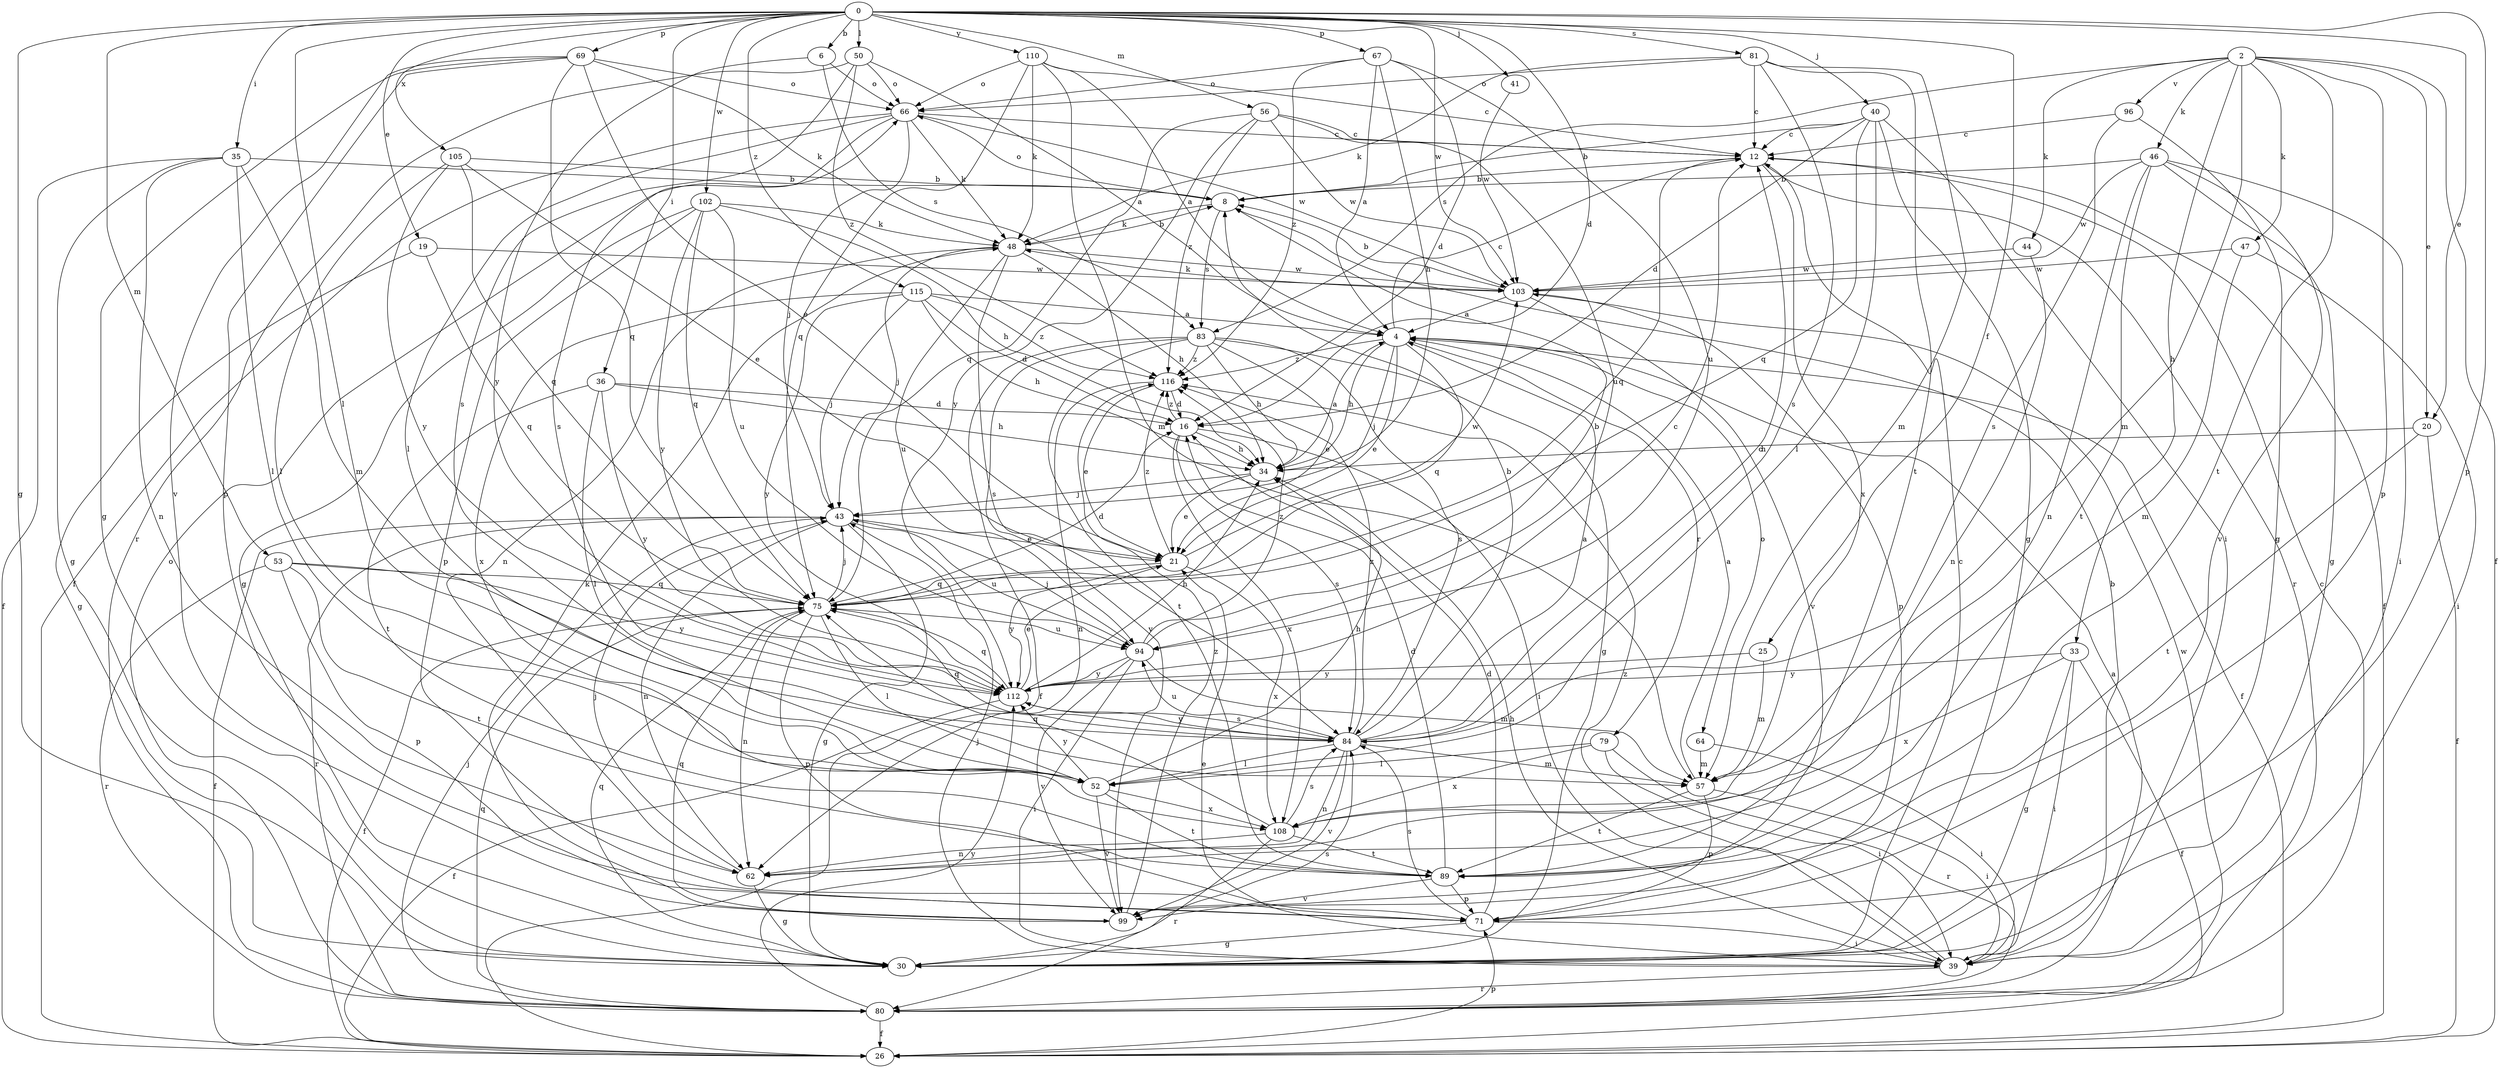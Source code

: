 strict digraph  {
0;
2;
4;
6;
8;
12;
16;
19;
20;
21;
25;
26;
30;
33;
34;
35;
36;
39;
40;
41;
43;
44;
46;
47;
48;
50;
52;
53;
56;
57;
62;
64;
66;
67;
69;
71;
75;
79;
80;
81;
83;
84;
89;
94;
96;
99;
102;
103;
105;
108;
110;
112;
115;
116;
0 -> 6  [label=b];
0 -> 16  [label=d];
0 -> 19  [label=e];
0 -> 20  [label=e];
0 -> 25  [label=f];
0 -> 30  [label=g];
0 -> 35  [label=i];
0 -> 36  [label=i];
0 -> 40  [label=j];
0 -> 41  [label=j];
0 -> 50  [label=l];
0 -> 52  [label=l];
0 -> 53  [label=m];
0 -> 56  [label=m];
0 -> 67  [label=p];
0 -> 69  [label=p];
0 -> 71  [label=p];
0 -> 81  [label=s];
0 -> 102  [label=w];
0 -> 103  [label=w];
0 -> 105  [label=x];
0 -> 110  [label=y];
0 -> 115  [label=z];
2 -> 20  [label=e];
2 -> 26  [label=f];
2 -> 33  [label=h];
2 -> 44  [label=k];
2 -> 46  [label=k];
2 -> 47  [label=k];
2 -> 57  [label=m];
2 -> 71  [label=p];
2 -> 83  [label=s];
2 -> 89  [label=t];
2 -> 96  [label=v];
4 -> 12  [label=c];
4 -> 21  [label=e];
4 -> 26  [label=f];
4 -> 34  [label=h];
4 -> 43  [label=j];
4 -> 64  [label=o];
4 -> 75  [label=q];
4 -> 79  [label=r];
4 -> 116  [label=z];
6 -> 66  [label=o];
6 -> 83  [label=s];
6 -> 112  [label=y];
8 -> 48  [label=k];
8 -> 66  [label=o];
8 -> 83  [label=s];
12 -> 8  [label=b];
12 -> 26  [label=f];
12 -> 75  [label=q];
12 -> 80  [label=r];
12 -> 108  [label=x];
16 -> 34  [label=h];
16 -> 39  [label=i];
16 -> 84  [label=s];
16 -> 108  [label=x];
16 -> 116  [label=z];
19 -> 30  [label=g];
19 -> 75  [label=q];
19 -> 103  [label=w];
20 -> 26  [label=f];
20 -> 34  [label=h];
20 -> 89  [label=t];
21 -> 75  [label=q];
21 -> 103  [label=w];
21 -> 108  [label=x];
21 -> 112  [label=y];
21 -> 116  [label=z];
25 -> 57  [label=m];
25 -> 112  [label=y];
26 -> 71  [label=p];
30 -> 12  [label=c];
30 -> 75  [label=q];
30 -> 84  [label=s];
33 -> 26  [label=f];
33 -> 30  [label=g];
33 -> 39  [label=i];
33 -> 108  [label=x];
33 -> 112  [label=y];
34 -> 4  [label=a];
34 -> 21  [label=e];
34 -> 43  [label=j];
35 -> 8  [label=b];
35 -> 26  [label=f];
35 -> 30  [label=g];
35 -> 52  [label=l];
35 -> 57  [label=m];
35 -> 62  [label=n];
36 -> 16  [label=d];
36 -> 34  [label=h];
36 -> 52  [label=l];
36 -> 89  [label=t];
36 -> 112  [label=y];
39 -> 8  [label=b];
39 -> 21  [label=e];
39 -> 34  [label=h];
39 -> 43  [label=j];
39 -> 80  [label=r];
39 -> 116  [label=z];
40 -> 8  [label=b];
40 -> 12  [label=c];
40 -> 16  [label=d];
40 -> 30  [label=g];
40 -> 39  [label=i];
40 -> 52  [label=l];
40 -> 75  [label=q];
41 -> 103  [label=w];
43 -> 21  [label=e];
43 -> 26  [label=f];
43 -> 30  [label=g];
43 -> 62  [label=n];
43 -> 80  [label=r];
43 -> 94  [label=u];
44 -> 62  [label=n];
44 -> 103  [label=w];
46 -> 8  [label=b];
46 -> 30  [label=g];
46 -> 39  [label=i];
46 -> 62  [label=n];
46 -> 89  [label=t];
46 -> 99  [label=v];
46 -> 103  [label=w];
47 -> 39  [label=i];
47 -> 57  [label=m];
47 -> 103  [label=w];
48 -> 8  [label=b];
48 -> 34  [label=h];
48 -> 43  [label=j];
48 -> 62  [label=n];
48 -> 84  [label=s];
48 -> 94  [label=u];
48 -> 103  [label=w];
50 -> 4  [label=a];
50 -> 66  [label=o];
50 -> 80  [label=r];
50 -> 84  [label=s];
50 -> 116  [label=z];
52 -> 34  [label=h];
52 -> 89  [label=t];
52 -> 99  [label=v];
52 -> 108  [label=x];
52 -> 112  [label=y];
53 -> 71  [label=p];
53 -> 75  [label=q];
53 -> 80  [label=r];
53 -> 89  [label=t];
53 -> 112  [label=y];
56 -> 12  [label=c];
56 -> 75  [label=q];
56 -> 94  [label=u];
56 -> 103  [label=w];
56 -> 112  [label=y];
56 -> 116  [label=z];
57 -> 4  [label=a];
57 -> 39  [label=i];
57 -> 71  [label=p];
57 -> 89  [label=t];
62 -> 30  [label=g];
62 -> 43  [label=j];
64 -> 39  [label=i];
64 -> 57  [label=m];
66 -> 12  [label=c];
66 -> 26  [label=f];
66 -> 43  [label=j];
66 -> 48  [label=k];
66 -> 52  [label=l];
66 -> 84  [label=s];
66 -> 103  [label=w];
67 -> 4  [label=a];
67 -> 16  [label=d];
67 -> 34  [label=h];
67 -> 66  [label=o];
67 -> 94  [label=u];
67 -> 116  [label=z];
69 -> 21  [label=e];
69 -> 30  [label=g];
69 -> 48  [label=k];
69 -> 66  [label=o];
69 -> 71  [label=p];
69 -> 75  [label=q];
69 -> 99  [label=v];
71 -> 16  [label=d];
71 -> 30  [label=g];
71 -> 39  [label=i];
71 -> 84  [label=s];
75 -> 16  [label=d];
75 -> 26  [label=f];
75 -> 43  [label=j];
75 -> 52  [label=l];
75 -> 62  [label=n];
75 -> 71  [label=p];
75 -> 94  [label=u];
79 -> 39  [label=i];
79 -> 52  [label=l];
79 -> 80  [label=r];
79 -> 108  [label=x];
80 -> 4  [label=a];
80 -> 12  [label=c];
80 -> 26  [label=f];
80 -> 43  [label=j];
80 -> 66  [label=o];
80 -> 75  [label=q];
80 -> 103  [label=w];
80 -> 112  [label=y];
81 -> 12  [label=c];
81 -> 48  [label=k];
81 -> 57  [label=m];
81 -> 66  [label=o];
81 -> 84  [label=s];
81 -> 89  [label=t];
83 -> 21  [label=e];
83 -> 26  [label=f];
83 -> 30  [label=g];
83 -> 34  [label=h];
83 -> 84  [label=s];
83 -> 89  [label=t];
83 -> 99  [label=v];
83 -> 116  [label=z];
84 -> 4  [label=a];
84 -> 8  [label=b];
84 -> 12  [label=c];
84 -> 52  [label=l];
84 -> 57  [label=m];
84 -> 62  [label=n];
84 -> 75  [label=q];
84 -> 94  [label=u];
84 -> 99  [label=v];
84 -> 112  [label=y];
84 -> 116  [label=z];
89 -> 16  [label=d];
89 -> 71  [label=p];
89 -> 99  [label=v];
94 -> 8  [label=b];
94 -> 39  [label=i];
94 -> 43  [label=j];
94 -> 57  [label=m];
94 -> 99  [label=v];
94 -> 112  [label=y];
94 -> 116  [label=z];
96 -> 12  [label=c];
96 -> 30  [label=g];
96 -> 84  [label=s];
99 -> 48  [label=k];
99 -> 75  [label=q];
99 -> 116  [label=z];
102 -> 30  [label=g];
102 -> 34  [label=h];
102 -> 48  [label=k];
102 -> 71  [label=p];
102 -> 75  [label=q];
102 -> 94  [label=u];
102 -> 112  [label=y];
103 -> 4  [label=a];
103 -> 8  [label=b];
103 -> 48  [label=k];
103 -> 71  [label=p];
103 -> 99  [label=v];
105 -> 8  [label=b];
105 -> 21  [label=e];
105 -> 52  [label=l];
105 -> 75  [label=q];
105 -> 112  [label=y];
108 -> 62  [label=n];
108 -> 75  [label=q];
108 -> 80  [label=r];
108 -> 84  [label=s];
108 -> 89  [label=t];
110 -> 4  [label=a];
110 -> 12  [label=c];
110 -> 48  [label=k];
110 -> 57  [label=m];
110 -> 66  [label=o];
110 -> 75  [label=q];
112 -> 12  [label=c];
112 -> 21  [label=e];
112 -> 26  [label=f];
112 -> 34  [label=h];
112 -> 75  [label=q];
112 -> 84  [label=s];
115 -> 4  [label=a];
115 -> 16  [label=d];
115 -> 34  [label=h];
115 -> 43  [label=j];
115 -> 108  [label=x];
115 -> 112  [label=y];
115 -> 116  [label=z];
116 -> 16  [label=d];
116 -> 21  [label=e];
116 -> 62  [label=n];
}
